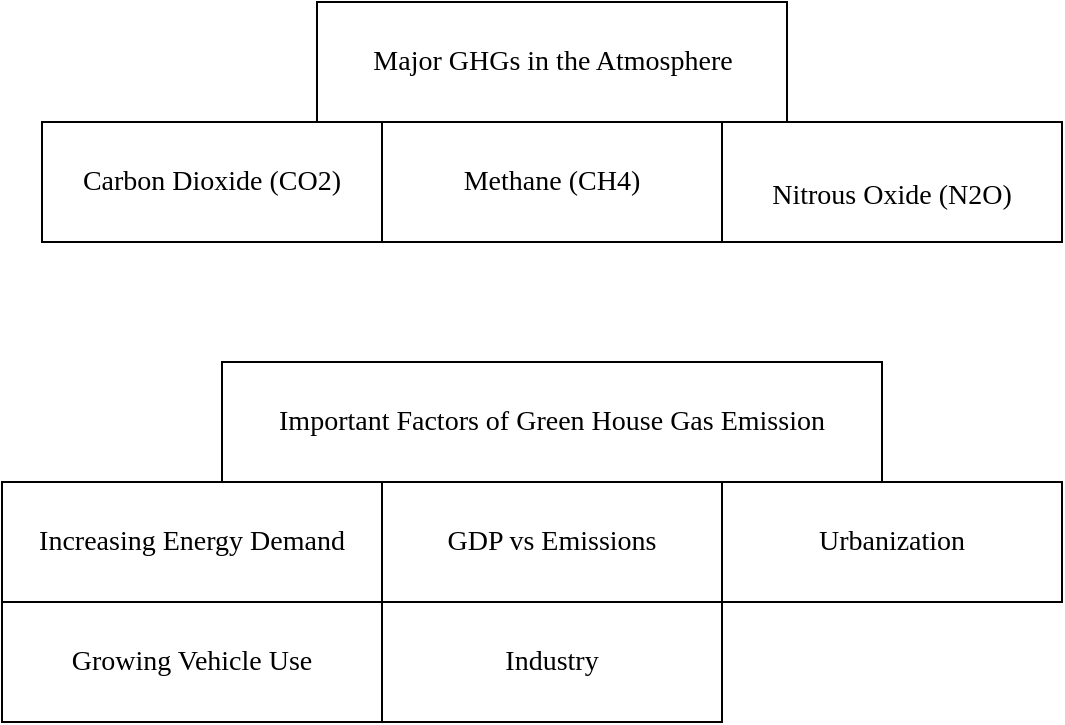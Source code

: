 <mxfile version="27.0.9">
  <diagram name="Page-1" id="GRqD9uXKQO6PxAvWfidw">
    <mxGraphModel dx="1426" dy="849" grid="1" gridSize="10" guides="1" tooltips="1" connect="1" arrows="1" fold="1" page="1" pageScale="1" pageWidth="850" pageHeight="1100" math="0" shadow="0">
      <root>
        <mxCell id="0" />
        <mxCell id="1" parent="0" />
        <mxCell id="c4COYmrEeLiOJgaTeRZ0-1" value="&lt;span style=&quot;font-family: Georgia, &amp;quot;Times New Roman&amp;quot;, Times, serif; font-size: 14px; text-align: left;&quot;&gt;Major GHGs in the Atmosphere&lt;/span&gt;" style="rounded=0;whiteSpace=wrap;html=1;" vertex="1" parent="1">
          <mxGeometry x="277.5" y="260" width="235" height="60" as="geometry" />
        </mxCell>
        <mxCell id="c4COYmrEeLiOJgaTeRZ0-2" value="&lt;span style=&quot;font-family: Georgia, &amp;quot;Times New Roman&amp;quot;, Times, serif; font-size: 14px; text-align: left;&quot;&gt;Carbon Dioxide (CO2)&lt;/span&gt;" style="rounded=0;whiteSpace=wrap;html=1;" vertex="1" parent="1">
          <mxGeometry x="140" y="320" width="170" height="60" as="geometry" />
        </mxCell>
        <mxCell id="c4COYmrEeLiOJgaTeRZ0-3" value="&lt;span style=&quot;font-family: Georgia, &amp;quot;Times New Roman&amp;quot;, Times, serif; font-size: 14px; text-align: left;&quot;&gt;Methane (CH4)&lt;/span&gt;" style="rounded=0;whiteSpace=wrap;html=1;" vertex="1" parent="1">
          <mxGeometry x="310" y="320" width="170" height="60" as="geometry" />
        </mxCell>
        <mxCell id="c4COYmrEeLiOJgaTeRZ0-5" value="&lt;br&gt;&lt;span style=&quot;color: rgb(0, 0, 0); font-family: Georgia, &amp;quot;Times New Roman&amp;quot;, Times, serif; font-size: 14px; font-style: normal; font-variant-ligatures: normal; font-variant-caps: normal; font-weight: 400; letter-spacing: normal; orphans: 2; text-align: left; text-indent: 0px; text-transform: none; widows: 2; word-spacing: 0px; -webkit-text-stroke-width: 0px; white-space: normal; text-decoration-thickness: initial; text-decoration-style: initial; text-decoration-color: initial; display: inline !important; float: none;&quot;&gt;Nitrous Oxide (N2O)&lt;/span&gt;" style="rounded=0;whiteSpace=wrap;html=1;" vertex="1" parent="1">
          <mxGeometry x="480" y="320" width="170" height="60" as="geometry" />
        </mxCell>
        <mxCell id="c4COYmrEeLiOJgaTeRZ0-6" value="&lt;span style=&quot;font-family: Georgia, &amp;quot;Times New Roman&amp;quot;, Times, serif; font-size: 14px; text-align: left;&quot;&gt;Important Factors of Green House Gas Emission&lt;/span&gt;" style="rounded=0;whiteSpace=wrap;html=1;" vertex="1" parent="1">
          <mxGeometry x="230" y="440" width="330" height="60" as="geometry" />
        </mxCell>
        <mxCell id="c4COYmrEeLiOJgaTeRZ0-7" value="&lt;span style=&quot;font-family: Georgia, &amp;quot;Times New Roman&amp;quot;, Times, serif; font-size: 14px; text-align: left;&quot;&gt;Increasing Energy Demand&lt;/span&gt;" style="rounded=0;whiteSpace=wrap;html=1;" vertex="1" parent="1">
          <mxGeometry x="120" y="500" width="190" height="60" as="geometry" />
        </mxCell>
        <mxCell id="c4COYmrEeLiOJgaTeRZ0-8" value="&lt;span style=&quot;font-family: Georgia, &amp;quot;Times New Roman&amp;quot;, Times, serif; font-size: 14px; text-align: left;&quot;&gt;GDP vs Emissions&lt;/span&gt;" style="rounded=0;whiteSpace=wrap;html=1;" vertex="1" parent="1">
          <mxGeometry x="310" y="500" width="170" height="60" as="geometry" />
        </mxCell>
        <mxCell id="c4COYmrEeLiOJgaTeRZ0-9" value="&lt;span style=&quot;font-family: Georgia, &amp;quot;Times New Roman&amp;quot;, Times, serif; font-size: 14px; text-align: left;&quot;&gt;Urbanization&lt;/span&gt;" style="rounded=0;whiteSpace=wrap;html=1;" vertex="1" parent="1">
          <mxGeometry x="480" y="500" width="170" height="60" as="geometry" />
        </mxCell>
        <mxCell id="c4COYmrEeLiOJgaTeRZ0-10" value="&lt;span style=&quot;font-family: Georgia, &amp;quot;Times New Roman&amp;quot;, Times, serif; font-size: 14px; text-align: left;&quot;&gt;Growing Vehicle Use&lt;/span&gt;" style="rounded=0;whiteSpace=wrap;html=1;" vertex="1" parent="1">
          <mxGeometry x="120" y="560" width="190" height="60" as="geometry" />
        </mxCell>
        <mxCell id="c4COYmrEeLiOJgaTeRZ0-11" value="&lt;span style=&quot;font-family: Georgia, &amp;quot;Times New Roman&amp;quot;, Times, serif; font-size: 14px; text-align: left;&quot;&gt;Industry&lt;/span&gt;" style="rounded=0;whiteSpace=wrap;html=1;" vertex="1" parent="1">
          <mxGeometry x="310" y="560" width="170" height="60" as="geometry" />
        </mxCell>
      </root>
    </mxGraphModel>
  </diagram>
</mxfile>
